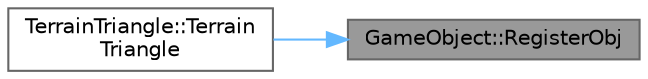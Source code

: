 digraph "GameObject::RegisterObj"
{
 // LATEX_PDF_SIZE
  bgcolor="transparent";
  edge [fontname=Helvetica,fontsize=10,labelfontname=Helvetica,labelfontsize=10];
  node [fontname=Helvetica,fontsize=10,shape=box,height=0.2,width=0.4];
  rankdir="RL";
  Node1 [id="Node000001",label="GameObject::RegisterObj",height=0.2,width=0.4,color="gray40", fillcolor="grey60", style="filled", fontcolor="black",tooltip=" "];
  Node1 -> Node2 [id="edge1_Node000001_Node000002",dir="back",color="steelblue1",style="solid",tooltip=" "];
  Node2 [id="Node000002",label="TerrainTriangle::Terrain\lTriangle",height=0.2,width=0.4,color="grey40", fillcolor="white", style="filled",URL="$class_terrain_triangle.html#a7032ebf7d8addd223bc41cd8bd34a92f",tooltip=" "];
}
